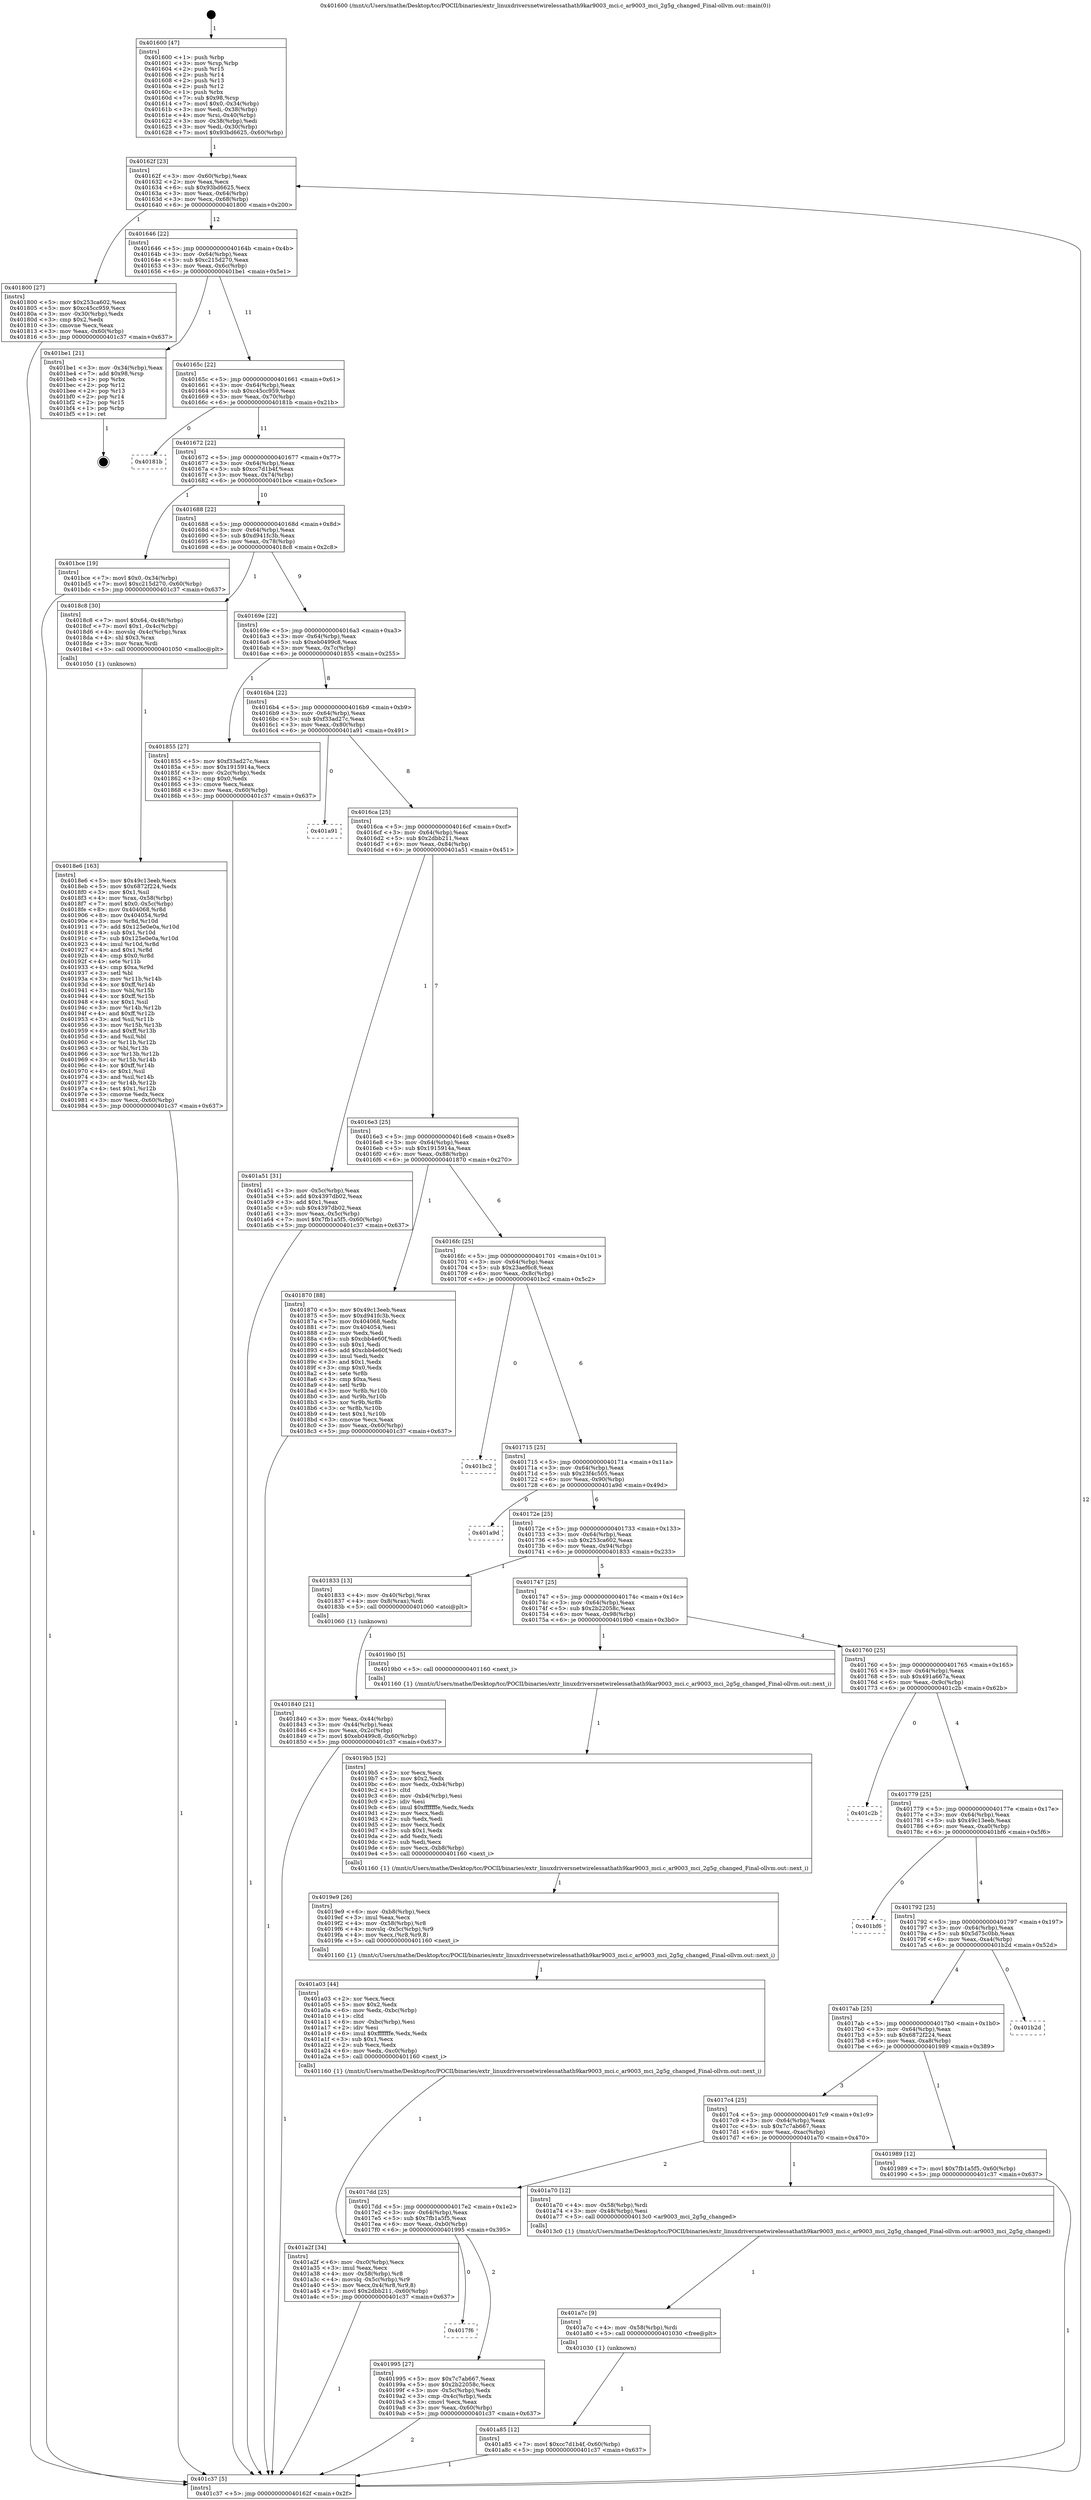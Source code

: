 digraph "0x401600" {
  label = "0x401600 (/mnt/c/Users/mathe/Desktop/tcc/POCII/binaries/extr_linuxdriversnetwirelessathath9kar9003_mci.c_ar9003_mci_2g5g_changed_Final-ollvm.out::main(0))"
  labelloc = "t"
  node[shape=record]

  Entry [label="",width=0.3,height=0.3,shape=circle,fillcolor=black,style=filled]
  "0x40162f" [label="{
     0x40162f [23]\l
     | [instrs]\l
     &nbsp;&nbsp;0x40162f \<+3\>: mov -0x60(%rbp),%eax\l
     &nbsp;&nbsp;0x401632 \<+2\>: mov %eax,%ecx\l
     &nbsp;&nbsp;0x401634 \<+6\>: sub $0x93bd6625,%ecx\l
     &nbsp;&nbsp;0x40163a \<+3\>: mov %eax,-0x64(%rbp)\l
     &nbsp;&nbsp;0x40163d \<+3\>: mov %ecx,-0x68(%rbp)\l
     &nbsp;&nbsp;0x401640 \<+6\>: je 0000000000401800 \<main+0x200\>\l
  }"]
  "0x401800" [label="{
     0x401800 [27]\l
     | [instrs]\l
     &nbsp;&nbsp;0x401800 \<+5\>: mov $0x253ca602,%eax\l
     &nbsp;&nbsp;0x401805 \<+5\>: mov $0xc45cc959,%ecx\l
     &nbsp;&nbsp;0x40180a \<+3\>: mov -0x30(%rbp),%edx\l
     &nbsp;&nbsp;0x40180d \<+3\>: cmp $0x2,%edx\l
     &nbsp;&nbsp;0x401810 \<+3\>: cmovne %ecx,%eax\l
     &nbsp;&nbsp;0x401813 \<+3\>: mov %eax,-0x60(%rbp)\l
     &nbsp;&nbsp;0x401816 \<+5\>: jmp 0000000000401c37 \<main+0x637\>\l
  }"]
  "0x401646" [label="{
     0x401646 [22]\l
     | [instrs]\l
     &nbsp;&nbsp;0x401646 \<+5\>: jmp 000000000040164b \<main+0x4b\>\l
     &nbsp;&nbsp;0x40164b \<+3\>: mov -0x64(%rbp),%eax\l
     &nbsp;&nbsp;0x40164e \<+5\>: sub $0xc215d270,%eax\l
     &nbsp;&nbsp;0x401653 \<+3\>: mov %eax,-0x6c(%rbp)\l
     &nbsp;&nbsp;0x401656 \<+6\>: je 0000000000401be1 \<main+0x5e1\>\l
  }"]
  "0x401c37" [label="{
     0x401c37 [5]\l
     | [instrs]\l
     &nbsp;&nbsp;0x401c37 \<+5\>: jmp 000000000040162f \<main+0x2f\>\l
  }"]
  "0x401600" [label="{
     0x401600 [47]\l
     | [instrs]\l
     &nbsp;&nbsp;0x401600 \<+1\>: push %rbp\l
     &nbsp;&nbsp;0x401601 \<+3\>: mov %rsp,%rbp\l
     &nbsp;&nbsp;0x401604 \<+2\>: push %r15\l
     &nbsp;&nbsp;0x401606 \<+2\>: push %r14\l
     &nbsp;&nbsp;0x401608 \<+2\>: push %r13\l
     &nbsp;&nbsp;0x40160a \<+2\>: push %r12\l
     &nbsp;&nbsp;0x40160c \<+1\>: push %rbx\l
     &nbsp;&nbsp;0x40160d \<+7\>: sub $0x98,%rsp\l
     &nbsp;&nbsp;0x401614 \<+7\>: movl $0x0,-0x34(%rbp)\l
     &nbsp;&nbsp;0x40161b \<+3\>: mov %edi,-0x38(%rbp)\l
     &nbsp;&nbsp;0x40161e \<+4\>: mov %rsi,-0x40(%rbp)\l
     &nbsp;&nbsp;0x401622 \<+3\>: mov -0x38(%rbp),%edi\l
     &nbsp;&nbsp;0x401625 \<+3\>: mov %edi,-0x30(%rbp)\l
     &nbsp;&nbsp;0x401628 \<+7\>: movl $0x93bd6625,-0x60(%rbp)\l
  }"]
  Exit [label="",width=0.3,height=0.3,shape=circle,fillcolor=black,style=filled,peripheries=2]
  "0x401be1" [label="{
     0x401be1 [21]\l
     | [instrs]\l
     &nbsp;&nbsp;0x401be1 \<+3\>: mov -0x34(%rbp),%eax\l
     &nbsp;&nbsp;0x401be4 \<+7\>: add $0x98,%rsp\l
     &nbsp;&nbsp;0x401beb \<+1\>: pop %rbx\l
     &nbsp;&nbsp;0x401bec \<+2\>: pop %r12\l
     &nbsp;&nbsp;0x401bee \<+2\>: pop %r13\l
     &nbsp;&nbsp;0x401bf0 \<+2\>: pop %r14\l
     &nbsp;&nbsp;0x401bf2 \<+2\>: pop %r15\l
     &nbsp;&nbsp;0x401bf4 \<+1\>: pop %rbp\l
     &nbsp;&nbsp;0x401bf5 \<+1\>: ret\l
  }"]
  "0x40165c" [label="{
     0x40165c [22]\l
     | [instrs]\l
     &nbsp;&nbsp;0x40165c \<+5\>: jmp 0000000000401661 \<main+0x61\>\l
     &nbsp;&nbsp;0x401661 \<+3\>: mov -0x64(%rbp),%eax\l
     &nbsp;&nbsp;0x401664 \<+5\>: sub $0xc45cc959,%eax\l
     &nbsp;&nbsp;0x401669 \<+3\>: mov %eax,-0x70(%rbp)\l
     &nbsp;&nbsp;0x40166c \<+6\>: je 000000000040181b \<main+0x21b\>\l
  }"]
  "0x401a85" [label="{
     0x401a85 [12]\l
     | [instrs]\l
     &nbsp;&nbsp;0x401a85 \<+7\>: movl $0xcc7d1b4f,-0x60(%rbp)\l
     &nbsp;&nbsp;0x401a8c \<+5\>: jmp 0000000000401c37 \<main+0x637\>\l
  }"]
  "0x40181b" [label="{
     0x40181b\l
  }", style=dashed]
  "0x401672" [label="{
     0x401672 [22]\l
     | [instrs]\l
     &nbsp;&nbsp;0x401672 \<+5\>: jmp 0000000000401677 \<main+0x77\>\l
     &nbsp;&nbsp;0x401677 \<+3\>: mov -0x64(%rbp),%eax\l
     &nbsp;&nbsp;0x40167a \<+5\>: sub $0xcc7d1b4f,%eax\l
     &nbsp;&nbsp;0x40167f \<+3\>: mov %eax,-0x74(%rbp)\l
     &nbsp;&nbsp;0x401682 \<+6\>: je 0000000000401bce \<main+0x5ce\>\l
  }"]
  "0x401a7c" [label="{
     0x401a7c [9]\l
     | [instrs]\l
     &nbsp;&nbsp;0x401a7c \<+4\>: mov -0x58(%rbp),%rdi\l
     &nbsp;&nbsp;0x401a80 \<+5\>: call 0000000000401030 \<free@plt\>\l
     | [calls]\l
     &nbsp;&nbsp;0x401030 \{1\} (unknown)\l
  }"]
  "0x401bce" [label="{
     0x401bce [19]\l
     | [instrs]\l
     &nbsp;&nbsp;0x401bce \<+7\>: movl $0x0,-0x34(%rbp)\l
     &nbsp;&nbsp;0x401bd5 \<+7\>: movl $0xc215d270,-0x60(%rbp)\l
     &nbsp;&nbsp;0x401bdc \<+5\>: jmp 0000000000401c37 \<main+0x637\>\l
  }"]
  "0x401688" [label="{
     0x401688 [22]\l
     | [instrs]\l
     &nbsp;&nbsp;0x401688 \<+5\>: jmp 000000000040168d \<main+0x8d\>\l
     &nbsp;&nbsp;0x40168d \<+3\>: mov -0x64(%rbp),%eax\l
     &nbsp;&nbsp;0x401690 \<+5\>: sub $0xd941fc3b,%eax\l
     &nbsp;&nbsp;0x401695 \<+3\>: mov %eax,-0x78(%rbp)\l
     &nbsp;&nbsp;0x401698 \<+6\>: je 00000000004018c8 \<main+0x2c8\>\l
  }"]
  "0x401a2f" [label="{
     0x401a2f [34]\l
     | [instrs]\l
     &nbsp;&nbsp;0x401a2f \<+6\>: mov -0xc0(%rbp),%ecx\l
     &nbsp;&nbsp;0x401a35 \<+3\>: imul %eax,%ecx\l
     &nbsp;&nbsp;0x401a38 \<+4\>: mov -0x58(%rbp),%r8\l
     &nbsp;&nbsp;0x401a3c \<+4\>: movslq -0x5c(%rbp),%r9\l
     &nbsp;&nbsp;0x401a40 \<+5\>: mov %ecx,0x4(%r8,%r9,8)\l
     &nbsp;&nbsp;0x401a45 \<+7\>: movl $0x2dbb211,-0x60(%rbp)\l
     &nbsp;&nbsp;0x401a4c \<+5\>: jmp 0000000000401c37 \<main+0x637\>\l
  }"]
  "0x4018c8" [label="{
     0x4018c8 [30]\l
     | [instrs]\l
     &nbsp;&nbsp;0x4018c8 \<+7\>: movl $0x64,-0x48(%rbp)\l
     &nbsp;&nbsp;0x4018cf \<+7\>: movl $0x1,-0x4c(%rbp)\l
     &nbsp;&nbsp;0x4018d6 \<+4\>: movslq -0x4c(%rbp),%rax\l
     &nbsp;&nbsp;0x4018da \<+4\>: shl $0x3,%rax\l
     &nbsp;&nbsp;0x4018de \<+3\>: mov %rax,%rdi\l
     &nbsp;&nbsp;0x4018e1 \<+5\>: call 0000000000401050 \<malloc@plt\>\l
     | [calls]\l
     &nbsp;&nbsp;0x401050 \{1\} (unknown)\l
  }"]
  "0x40169e" [label="{
     0x40169e [22]\l
     | [instrs]\l
     &nbsp;&nbsp;0x40169e \<+5\>: jmp 00000000004016a3 \<main+0xa3\>\l
     &nbsp;&nbsp;0x4016a3 \<+3\>: mov -0x64(%rbp),%eax\l
     &nbsp;&nbsp;0x4016a6 \<+5\>: sub $0xeb0499c8,%eax\l
     &nbsp;&nbsp;0x4016ab \<+3\>: mov %eax,-0x7c(%rbp)\l
     &nbsp;&nbsp;0x4016ae \<+6\>: je 0000000000401855 \<main+0x255\>\l
  }"]
  "0x401a03" [label="{
     0x401a03 [44]\l
     | [instrs]\l
     &nbsp;&nbsp;0x401a03 \<+2\>: xor %ecx,%ecx\l
     &nbsp;&nbsp;0x401a05 \<+5\>: mov $0x2,%edx\l
     &nbsp;&nbsp;0x401a0a \<+6\>: mov %edx,-0xbc(%rbp)\l
     &nbsp;&nbsp;0x401a10 \<+1\>: cltd\l
     &nbsp;&nbsp;0x401a11 \<+6\>: mov -0xbc(%rbp),%esi\l
     &nbsp;&nbsp;0x401a17 \<+2\>: idiv %esi\l
     &nbsp;&nbsp;0x401a19 \<+6\>: imul $0xfffffffe,%edx,%edx\l
     &nbsp;&nbsp;0x401a1f \<+3\>: sub $0x1,%ecx\l
     &nbsp;&nbsp;0x401a22 \<+2\>: sub %ecx,%edx\l
     &nbsp;&nbsp;0x401a24 \<+6\>: mov %edx,-0xc0(%rbp)\l
     &nbsp;&nbsp;0x401a2a \<+5\>: call 0000000000401160 \<next_i\>\l
     | [calls]\l
     &nbsp;&nbsp;0x401160 \{1\} (/mnt/c/Users/mathe/Desktop/tcc/POCII/binaries/extr_linuxdriversnetwirelessathath9kar9003_mci.c_ar9003_mci_2g5g_changed_Final-ollvm.out::next_i)\l
  }"]
  "0x401855" [label="{
     0x401855 [27]\l
     | [instrs]\l
     &nbsp;&nbsp;0x401855 \<+5\>: mov $0xf33ad27c,%eax\l
     &nbsp;&nbsp;0x40185a \<+5\>: mov $0x1915914a,%ecx\l
     &nbsp;&nbsp;0x40185f \<+3\>: mov -0x2c(%rbp),%edx\l
     &nbsp;&nbsp;0x401862 \<+3\>: cmp $0x0,%edx\l
     &nbsp;&nbsp;0x401865 \<+3\>: cmove %ecx,%eax\l
     &nbsp;&nbsp;0x401868 \<+3\>: mov %eax,-0x60(%rbp)\l
     &nbsp;&nbsp;0x40186b \<+5\>: jmp 0000000000401c37 \<main+0x637\>\l
  }"]
  "0x4016b4" [label="{
     0x4016b4 [22]\l
     | [instrs]\l
     &nbsp;&nbsp;0x4016b4 \<+5\>: jmp 00000000004016b9 \<main+0xb9\>\l
     &nbsp;&nbsp;0x4016b9 \<+3\>: mov -0x64(%rbp),%eax\l
     &nbsp;&nbsp;0x4016bc \<+5\>: sub $0xf33ad27c,%eax\l
     &nbsp;&nbsp;0x4016c1 \<+3\>: mov %eax,-0x80(%rbp)\l
     &nbsp;&nbsp;0x4016c4 \<+6\>: je 0000000000401a91 \<main+0x491\>\l
  }"]
  "0x4019e9" [label="{
     0x4019e9 [26]\l
     | [instrs]\l
     &nbsp;&nbsp;0x4019e9 \<+6\>: mov -0xb8(%rbp),%ecx\l
     &nbsp;&nbsp;0x4019ef \<+3\>: imul %eax,%ecx\l
     &nbsp;&nbsp;0x4019f2 \<+4\>: mov -0x58(%rbp),%r8\l
     &nbsp;&nbsp;0x4019f6 \<+4\>: movslq -0x5c(%rbp),%r9\l
     &nbsp;&nbsp;0x4019fa \<+4\>: mov %ecx,(%r8,%r9,8)\l
     &nbsp;&nbsp;0x4019fe \<+5\>: call 0000000000401160 \<next_i\>\l
     | [calls]\l
     &nbsp;&nbsp;0x401160 \{1\} (/mnt/c/Users/mathe/Desktop/tcc/POCII/binaries/extr_linuxdriversnetwirelessathath9kar9003_mci.c_ar9003_mci_2g5g_changed_Final-ollvm.out::next_i)\l
  }"]
  "0x401a91" [label="{
     0x401a91\l
  }", style=dashed]
  "0x4016ca" [label="{
     0x4016ca [25]\l
     | [instrs]\l
     &nbsp;&nbsp;0x4016ca \<+5\>: jmp 00000000004016cf \<main+0xcf\>\l
     &nbsp;&nbsp;0x4016cf \<+3\>: mov -0x64(%rbp),%eax\l
     &nbsp;&nbsp;0x4016d2 \<+5\>: sub $0x2dbb211,%eax\l
     &nbsp;&nbsp;0x4016d7 \<+6\>: mov %eax,-0x84(%rbp)\l
     &nbsp;&nbsp;0x4016dd \<+6\>: je 0000000000401a51 \<main+0x451\>\l
  }"]
  "0x4019b5" [label="{
     0x4019b5 [52]\l
     | [instrs]\l
     &nbsp;&nbsp;0x4019b5 \<+2\>: xor %ecx,%ecx\l
     &nbsp;&nbsp;0x4019b7 \<+5\>: mov $0x2,%edx\l
     &nbsp;&nbsp;0x4019bc \<+6\>: mov %edx,-0xb4(%rbp)\l
     &nbsp;&nbsp;0x4019c2 \<+1\>: cltd\l
     &nbsp;&nbsp;0x4019c3 \<+6\>: mov -0xb4(%rbp),%esi\l
     &nbsp;&nbsp;0x4019c9 \<+2\>: idiv %esi\l
     &nbsp;&nbsp;0x4019cb \<+6\>: imul $0xfffffffe,%edx,%edx\l
     &nbsp;&nbsp;0x4019d1 \<+2\>: mov %ecx,%edi\l
     &nbsp;&nbsp;0x4019d3 \<+2\>: sub %edx,%edi\l
     &nbsp;&nbsp;0x4019d5 \<+2\>: mov %ecx,%edx\l
     &nbsp;&nbsp;0x4019d7 \<+3\>: sub $0x1,%edx\l
     &nbsp;&nbsp;0x4019da \<+2\>: add %edx,%edi\l
     &nbsp;&nbsp;0x4019dc \<+2\>: sub %edi,%ecx\l
     &nbsp;&nbsp;0x4019de \<+6\>: mov %ecx,-0xb8(%rbp)\l
     &nbsp;&nbsp;0x4019e4 \<+5\>: call 0000000000401160 \<next_i\>\l
     | [calls]\l
     &nbsp;&nbsp;0x401160 \{1\} (/mnt/c/Users/mathe/Desktop/tcc/POCII/binaries/extr_linuxdriversnetwirelessathath9kar9003_mci.c_ar9003_mci_2g5g_changed_Final-ollvm.out::next_i)\l
  }"]
  "0x401a51" [label="{
     0x401a51 [31]\l
     | [instrs]\l
     &nbsp;&nbsp;0x401a51 \<+3\>: mov -0x5c(%rbp),%eax\l
     &nbsp;&nbsp;0x401a54 \<+5\>: add $0x4397db02,%eax\l
     &nbsp;&nbsp;0x401a59 \<+3\>: add $0x1,%eax\l
     &nbsp;&nbsp;0x401a5c \<+5\>: sub $0x4397db02,%eax\l
     &nbsp;&nbsp;0x401a61 \<+3\>: mov %eax,-0x5c(%rbp)\l
     &nbsp;&nbsp;0x401a64 \<+7\>: movl $0x7fb1a5f5,-0x60(%rbp)\l
     &nbsp;&nbsp;0x401a6b \<+5\>: jmp 0000000000401c37 \<main+0x637\>\l
  }"]
  "0x4016e3" [label="{
     0x4016e3 [25]\l
     | [instrs]\l
     &nbsp;&nbsp;0x4016e3 \<+5\>: jmp 00000000004016e8 \<main+0xe8\>\l
     &nbsp;&nbsp;0x4016e8 \<+3\>: mov -0x64(%rbp),%eax\l
     &nbsp;&nbsp;0x4016eb \<+5\>: sub $0x1915914a,%eax\l
     &nbsp;&nbsp;0x4016f0 \<+6\>: mov %eax,-0x88(%rbp)\l
     &nbsp;&nbsp;0x4016f6 \<+6\>: je 0000000000401870 \<main+0x270\>\l
  }"]
  "0x4017f6" [label="{
     0x4017f6\l
  }", style=dashed]
  "0x401870" [label="{
     0x401870 [88]\l
     | [instrs]\l
     &nbsp;&nbsp;0x401870 \<+5\>: mov $0x49c13eeb,%eax\l
     &nbsp;&nbsp;0x401875 \<+5\>: mov $0xd941fc3b,%ecx\l
     &nbsp;&nbsp;0x40187a \<+7\>: mov 0x404068,%edx\l
     &nbsp;&nbsp;0x401881 \<+7\>: mov 0x404054,%esi\l
     &nbsp;&nbsp;0x401888 \<+2\>: mov %edx,%edi\l
     &nbsp;&nbsp;0x40188a \<+6\>: sub $0xcbb4e60f,%edi\l
     &nbsp;&nbsp;0x401890 \<+3\>: sub $0x1,%edi\l
     &nbsp;&nbsp;0x401893 \<+6\>: add $0xcbb4e60f,%edi\l
     &nbsp;&nbsp;0x401899 \<+3\>: imul %edi,%edx\l
     &nbsp;&nbsp;0x40189c \<+3\>: and $0x1,%edx\l
     &nbsp;&nbsp;0x40189f \<+3\>: cmp $0x0,%edx\l
     &nbsp;&nbsp;0x4018a2 \<+4\>: sete %r8b\l
     &nbsp;&nbsp;0x4018a6 \<+3\>: cmp $0xa,%esi\l
     &nbsp;&nbsp;0x4018a9 \<+4\>: setl %r9b\l
     &nbsp;&nbsp;0x4018ad \<+3\>: mov %r8b,%r10b\l
     &nbsp;&nbsp;0x4018b0 \<+3\>: and %r9b,%r10b\l
     &nbsp;&nbsp;0x4018b3 \<+3\>: xor %r9b,%r8b\l
     &nbsp;&nbsp;0x4018b6 \<+3\>: or %r8b,%r10b\l
     &nbsp;&nbsp;0x4018b9 \<+4\>: test $0x1,%r10b\l
     &nbsp;&nbsp;0x4018bd \<+3\>: cmovne %ecx,%eax\l
     &nbsp;&nbsp;0x4018c0 \<+3\>: mov %eax,-0x60(%rbp)\l
     &nbsp;&nbsp;0x4018c3 \<+5\>: jmp 0000000000401c37 \<main+0x637\>\l
  }"]
  "0x4016fc" [label="{
     0x4016fc [25]\l
     | [instrs]\l
     &nbsp;&nbsp;0x4016fc \<+5\>: jmp 0000000000401701 \<main+0x101\>\l
     &nbsp;&nbsp;0x401701 \<+3\>: mov -0x64(%rbp),%eax\l
     &nbsp;&nbsp;0x401704 \<+5\>: sub $0x23aef6c8,%eax\l
     &nbsp;&nbsp;0x401709 \<+6\>: mov %eax,-0x8c(%rbp)\l
     &nbsp;&nbsp;0x40170f \<+6\>: je 0000000000401bc2 \<main+0x5c2\>\l
  }"]
  "0x401995" [label="{
     0x401995 [27]\l
     | [instrs]\l
     &nbsp;&nbsp;0x401995 \<+5\>: mov $0x7c7ab667,%eax\l
     &nbsp;&nbsp;0x40199a \<+5\>: mov $0x2b22058c,%ecx\l
     &nbsp;&nbsp;0x40199f \<+3\>: mov -0x5c(%rbp),%edx\l
     &nbsp;&nbsp;0x4019a2 \<+3\>: cmp -0x4c(%rbp),%edx\l
     &nbsp;&nbsp;0x4019a5 \<+3\>: cmovl %ecx,%eax\l
     &nbsp;&nbsp;0x4019a8 \<+3\>: mov %eax,-0x60(%rbp)\l
     &nbsp;&nbsp;0x4019ab \<+5\>: jmp 0000000000401c37 \<main+0x637\>\l
  }"]
  "0x401bc2" [label="{
     0x401bc2\l
  }", style=dashed]
  "0x401715" [label="{
     0x401715 [25]\l
     | [instrs]\l
     &nbsp;&nbsp;0x401715 \<+5\>: jmp 000000000040171a \<main+0x11a\>\l
     &nbsp;&nbsp;0x40171a \<+3\>: mov -0x64(%rbp),%eax\l
     &nbsp;&nbsp;0x40171d \<+5\>: sub $0x23f4c505,%eax\l
     &nbsp;&nbsp;0x401722 \<+6\>: mov %eax,-0x90(%rbp)\l
     &nbsp;&nbsp;0x401728 \<+6\>: je 0000000000401a9d \<main+0x49d\>\l
  }"]
  "0x4017dd" [label="{
     0x4017dd [25]\l
     | [instrs]\l
     &nbsp;&nbsp;0x4017dd \<+5\>: jmp 00000000004017e2 \<main+0x1e2\>\l
     &nbsp;&nbsp;0x4017e2 \<+3\>: mov -0x64(%rbp),%eax\l
     &nbsp;&nbsp;0x4017e5 \<+5\>: sub $0x7fb1a5f5,%eax\l
     &nbsp;&nbsp;0x4017ea \<+6\>: mov %eax,-0xb0(%rbp)\l
     &nbsp;&nbsp;0x4017f0 \<+6\>: je 0000000000401995 \<main+0x395\>\l
  }"]
  "0x401a9d" [label="{
     0x401a9d\l
  }", style=dashed]
  "0x40172e" [label="{
     0x40172e [25]\l
     | [instrs]\l
     &nbsp;&nbsp;0x40172e \<+5\>: jmp 0000000000401733 \<main+0x133\>\l
     &nbsp;&nbsp;0x401733 \<+3\>: mov -0x64(%rbp),%eax\l
     &nbsp;&nbsp;0x401736 \<+5\>: sub $0x253ca602,%eax\l
     &nbsp;&nbsp;0x40173b \<+6\>: mov %eax,-0x94(%rbp)\l
     &nbsp;&nbsp;0x401741 \<+6\>: je 0000000000401833 \<main+0x233\>\l
  }"]
  "0x401a70" [label="{
     0x401a70 [12]\l
     | [instrs]\l
     &nbsp;&nbsp;0x401a70 \<+4\>: mov -0x58(%rbp),%rdi\l
     &nbsp;&nbsp;0x401a74 \<+3\>: mov -0x48(%rbp),%esi\l
     &nbsp;&nbsp;0x401a77 \<+5\>: call 00000000004013c0 \<ar9003_mci_2g5g_changed\>\l
     | [calls]\l
     &nbsp;&nbsp;0x4013c0 \{1\} (/mnt/c/Users/mathe/Desktop/tcc/POCII/binaries/extr_linuxdriversnetwirelessathath9kar9003_mci.c_ar9003_mci_2g5g_changed_Final-ollvm.out::ar9003_mci_2g5g_changed)\l
  }"]
  "0x401833" [label="{
     0x401833 [13]\l
     | [instrs]\l
     &nbsp;&nbsp;0x401833 \<+4\>: mov -0x40(%rbp),%rax\l
     &nbsp;&nbsp;0x401837 \<+4\>: mov 0x8(%rax),%rdi\l
     &nbsp;&nbsp;0x40183b \<+5\>: call 0000000000401060 \<atoi@plt\>\l
     | [calls]\l
     &nbsp;&nbsp;0x401060 \{1\} (unknown)\l
  }"]
  "0x401747" [label="{
     0x401747 [25]\l
     | [instrs]\l
     &nbsp;&nbsp;0x401747 \<+5\>: jmp 000000000040174c \<main+0x14c\>\l
     &nbsp;&nbsp;0x40174c \<+3\>: mov -0x64(%rbp),%eax\l
     &nbsp;&nbsp;0x40174f \<+5\>: sub $0x2b22058c,%eax\l
     &nbsp;&nbsp;0x401754 \<+6\>: mov %eax,-0x98(%rbp)\l
     &nbsp;&nbsp;0x40175a \<+6\>: je 00000000004019b0 \<main+0x3b0\>\l
  }"]
  "0x401840" [label="{
     0x401840 [21]\l
     | [instrs]\l
     &nbsp;&nbsp;0x401840 \<+3\>: mov %eax,-0x44(%rbp)\l
     &nbsp;&nbsp;0x401843 \<+3\>: mov -0x44(%rbp),%eax\l
     &nbsp;&nbsp;0x401846 \<+3\>: mov %eax,-0x2c(%rbp)\l
     &nbsp;&nbsp;0x401849 \<+7\>: movl $0xeb0499c8,-0x60(%rbp)\l
     &nbsp;&nbsp;0x401850 \<+5\>: jmp 0000000000401c37 \<main+0x637\>\l
  }"]
  "0x4018e6" [label="{
     0x4018e6 [163]\l
     | [instrs]\l
     &nbsp;&nbsp;0x4018e6 \<+5\>: mov $0x49c13eeb,%ecx\l
     &nbsp;&nbsp;0x4018eb \<+5\>: mov $0x6872f224,%edx\l
     &nbsp;&nbsp;0x4018f0 \<+3\>: mov $0x1,%sil\l
     &nbsp;&nbsp;0x4018f3 \<+4\>: mov %rax,-0x58(%rbp)\l
     &nbsp;&nbsp;0x4018f7 \<+7\>: movl $0x0,-0x5c(%rbp)\l
     &nbsp;&nbsp;0x4018fe \<+8\>: mov 0x404068,%r8d\l
     &nbsp;&nbsp;0x401906 \<+8\>: mov 0x404054,%r9d\l
     &nbsp;&nbsp;0x40190e \<+3\>: mov %r8d,%r10d\l
     &nbsp;&nbsp;0x401911 \<+7\>: add $0x125e0e0a,%r10d\l
     &nbsp;&nbsp;0x401918 \<+4\>: sub $0x1,%r10d\l
     &nbsp;&nbsp;0x40191c \<+7\>: sub $0x125e0e0a,%r10d\l
     &nbsp;&nbsp;0x401923 \<+4\>: imul %r10d,%r8d\l
     &nbsp;&nbsp;0x401927 \<+4\>: and $0x1,%r8d\l
     &nbsp;&nbsp;0x40192b \<+4\>: cmp $0x0,%r8d\l
     &nbsp;&nbsp;0x40192f \<+4\>: sete %r11b\l
     &nbsp;&nbsp;0x401933 \<+4\>: cmp $0xa,%r9d\l
     &nbsp;&nbsp;0x401937 \<+3\>: setl %bl\l
     &nbsp;&nbsp;0x40193a \<+3\>: mov %r11b,%r14b\l
     &nbsp;&nbsp;0x40193d \<+4\>: xor $0xff,%r14b\l
     &nbsp;&nbsp;0x401941 \<+3\>: mov %bl,%r15b\l
     &nbsp;&nbsp;0x401944 \<+4\>: xor $0xff,%r15b\l
     &nbsp;&nbsp;0x401948 \<+4\>: xor $0x1,%sil\l
     &nbsp;&nbsp;0x40194c \<+3\>: mov %r14b,%r12b\l
     &nbsp;&nbsp;0x40194f \<+4\>: and $0xff,%r12b\l
     &nbsp;&nbsp;0x401953 \<+3\>: and %sil,%r11b\l
     &nbsp;&nbsp;0x401956 \<+3\>: mov %r15b,%r13b\l
     &nbsp;&nbsp;0x401959 \<+4\>: and $0xff,%r13b\l
     &nbsp;&nbsp;0x40195d \<+3\>: and %sil,%bl\l
     &nbsp;&nbsp;0x401960 \<+3\>: or %r11b,%r12b\l
     &nbsp;&nbsp;0x401963 \<+3\>: or %bl,%r13b\l
     &nbsp;&nbsp;0x401966 \<+3\>: xor %r13b,%r12b\l
     &nbsp;&nbsp;0x401969 \<+3\>: or %r15b,%r14b\l
     &nbsp;&nbsp;0x40196c \<+4\>: xor $0xff,%r14b\l
     &nbsp;&nbsp;0x401970 \<+4\>: or $0x1,%sil\l
     &nbsp;&nbsp;0x401974 \<+3\>: and %sil,%r14b\l
     &nbsp;&nbsp;0x401977 \<+3\>: or %r14b,%r12b\l
     &nbsp;&nbsp;0x40197a \<+4\>: test $0x1,%r12b\l
     &nbsp;&nbsp;0x40197e \<+3\>: cmovne %edx,%ecx\l
     &nbsp;&nbsp;0x401981 \<+3\>: mov %ecx,-0x60(%rbp)\l
     &nbsp;&nbsp;0x401984 \<+5\>: jmp 0000000000401c37 \<main+0x637\>\l
  }"]
  "0x4017c4" [label="{
     0x4017c4 [25]\l
     | [instrs]\l
     &nbsp;&nbsp;0x4017c4 \<+5\>: jmp 00000000004017c9 \<main+0x1c9\>\l
     &nbsp;&nbsp;0x4017c9 \<+3\>: mov -0x64(%rbp),%eax\l
     &nbsp;&nbsp;0x4017cc \<+5\>: sub $0x7c7ab667,%eax\l
     &nbsp;&nbsp;0x4017d1 \<+6\>: mov %eax,-0xac(%rbp)\l
     &nbsp;&nbsp;0x4017d7 \<+6\>: je 0000000000401a70 \<main+0x470\>\l
  }"]
  "0x4019b0" [label="{
     0x4019b0 [5]\l
     | [instrs]\l
     &nbsp;&nbsp;0x4019b0 \<+5\>: call 0000000000401160 \<next_i\>\l
     | [calls]\l
     &nbsp;&nbsp;0x401160 \{1\} (/mnt/c/Users/mathe/Desktop/tcc/POCII/binaries/extr_linuxdriversnetwirelessathath9kar9003_mci.c_ar9003_mci_2g5g_changed_Final-ollvm.out::next_i)\l
  }"]
  "0x401760" [label="{
     0x401760 [25]\l
     | [instrs]\l
     &nbsp;&nbsp;0x401760 \<+5\>: jmp 0000000000401765 \<main+0x165\>\l
     &nbsp;&nbsp;0x401765 \<+3\>: mov -0x64(%rbp),%eax\l
     &nbsp;&nbsp;0x401768 \<+5\>: sub $0x491a667a,%eax\l
     &nbsp;&nbsp;0x40176d \<+6\>: mov %eax,-0x9c(%rbp)\l
     &nbsp;&nbsp;0x401773 \<+6\>: je 0000000000401c2b \<main+0x62b\>\l
  }"]
  "0x401989" [label="{
     0x401989 [12]\l
     | [instrs]\l
     &nbsp;&nbsp;0x401989 \<+7\>: movl $0x7fb1a5f5,-0x60(%rbp)\l
     &nbsp;&nbsp;0x401990 \<+5\>: jmp 0000000000401c37 \<main+0x637\>\l
  }"]
  "0x401c2b" [label="{
     0x401c2b\l
  }", style=dashed]
  "0x401779" [label="{
     0x401779 [25]\l
     | [instrs]\l
     &nbsp;&nbsp;0x401779 \<+5\>: jmp 000000000040177e \<main+0x17e\>\l
     &nbsp;&nbsp;0x40177e \<+3\>: mov -0x64(%rbp),%eax\l
     &nbsp;&nbsp;0x401781 \<+5\>: sub $0x49c13eeb,%eax\l
     &nbsp;&nbsp;0x401786 \<+6\>: mov %eax,-0xa0(%rbp)\l
     &nbsp;&nbsp;0x40178c \<+6\>: je 0000000000401bf6 \<main+0x5f6\>\l
  }"]
  "0x4017ab" [label="{
     0x4017ab [25]\l
     | [instrs]\l
     &nbsp;&nbsp;0x4017ab \<+5\>: jmp 00000000004017b0 \<main+0x1b0\>\l
     &nbsp;&nbsp;0x4017b0 \<+3\>: mov -0x64(%rbp),%eax\l
     &nbsp;&nbsp;0x4017b3 \<+5\>: sub $0x6872f224,%eax\l
     &nbsp;&nbsp;0x4017b8 \<+6\>: mov %eax,-0xa8(%rbp)\l
     &nbsp;&nbsp;0x4017be \<+6\>: je 0000000000401989 \<main+0x389\>\l
  }"]
  "0x401bf6" [label="{
     0x401bf6\l
  }", style=dashed]
  "0x401792" [label="{
     0x401792 [25]\l
     | [instrs]\l
     &nbsp;&nbsp;0x401792 \<+5\>: jmp 0000000000401797 \<main+0x197\>\l
     &nbsp;&nbsp;0x401797 \<+3\>: mov -0x64(%rbp),%eax\l
     &nbsp;&nbsp;0x40179a \<+5\>: sub $0x5d75c0bb,%eax\l
     &nbsp;&nbsp;0x40179f \<+6\>: mov %eax,-0xa4(%rbp)\l
     &nbsp;&nbsp;0x4017a5 \<+6\>: je 0000000000401b2d \<main+0x52d\>\l
  }"]
  "0x401b2d" [label="{
     0x401b2d\l
  }", style=dashed]
  Entry -> "0x401600" [label=" 1"]
  "0x40162f" -> "0x401800" [label=" 1"]
  "0x40162f" -> "0x401646" [label=" 12"]
  "0x401800" -> "0x401c37" [label=" 1"]
  "0x401600" -> "0x40162f" [label=" 1"]
  "0x401c37" -> "0x40162f" [label=" 12"]
  "0x401be1" -> Exit [label=" 1"]
  "0x401646" -> "0x401be1" [label=" 1"]
  "0x401646" -> "0x40165c" [label=" 11"]
  "0x401bce" -> "0x401c37" [label=" 1"]
  "0x40165c" -> "0x40181b" [label=" 0"]
  "0x40165c" -> "0x401672" [label=" 11"]
  "0x401a85" -> "0x401c37" [label=" 1"]
  "0x401672" -> "0x401bce" [label=" 1"]
  "0x401672" -> "0x401688" [label=" 10"]
  "0x401a7c" -> "0x401a85" [label=" 1"]
  "0x401688" -> "0x4018c8" [label=" 1"]
  "0x401688" -> "0x40169e" [label=" 9"]
  "0x401a70" -> "0x401a7c" [label=" 1"]
  "0x40169e" -> "0x401855" [label=" 1"]
  "0x40169e" -> "0x4016b4" [label=" 8"]
  "0x401a51" -> "0x401c37" [label=" 1"]
  "0x4016b4" -> "0x401a91" [label=" 0"]
  "0x4016b4" -> "0x4016ca" [label=" 8"]
  "0x401a2f" -> "0x401c37" [label=" 1"]
  "0x4016ca" -> "0x401a51" [label=" 1"]
  "0x4016ca" -> "0x4016e3" [label=" 7"]
  "0x401a03" -> "0x401a2f" [label=" 1"]
  "0x4016e3" -> "0x401870" [label=" 1"]
  "0x4016e3" -> "0x4016fc" [label=" 6"]
  "0x4019e9" -> "0x401a03" [label=" 1"]
  "0x4016fc" -> "0x401bc2" [label=" 0"]
  "0x4016fc" -> "0x401715" [label=" 6"]
  "0x4019b5" -> "0x4019e9" [label=" 1"]
  "0x401715" -> "0x401a9d" [label=" 0"]
  "0x401715" -> "0x40172e" [label=" 6"]
  "0x401995" -> "0x401c37" [label=" 2"]
  "0x40172e" -> "0x401833" [label=" 1"]
  "0x40172e" -> "0x401747" [label=" 5"]
  "0x401833" -> "0x401840" [label=" 1"]
  "0x401840" -> "0x401c37" [label=" 1"]
  "0x401855" -> "0x401c37" [label=" 1"]
  "0x401870" -> "0x401c37" [label=" 1"]
  "0x4018c8" -> "0x4018e6" [label=" 1"]
  "0x4018e6" -> "0x401c37" [label=" 1"]
  "0x4017dd" -> "0x4017f6" [label=" 0"]
  "0x401747" -> "0x4019b0" [label=" 1"]
  "0x401747" -> "0x401760" [label=" 4"]
  "0x4019b0" -> "0x4019b5" [label=" 1"]
  "0x401760" -> "0x401c2b" [label=" 0"]
  "0x401760" -> "0x401779" [label=" 4"]
  "0x4017c4" -> "0x4017dd" [label=" 2"]
  "0x401779" -> "0x401bf6" [label=" 0"]
  "0x401779" -> "0x401792" [label=" 4"]
  "0x4017dd" -> "0x401995" [label=" 2"]
  "0x401792" -> "0x401b2d" [label=" 0"]
  "0x401792" -> "0x4017ab" [label=" 4"]
  "0x4017c4" -> "0x401a70" [label=" 1"]
  "0x4017ab" -> "0x401989" [label=" 1"]
  "0x4017ab" -> "0x4017c4" [label=" 3"]
  "0x401989" -> "0x401c37" [label=" 1"]
}
